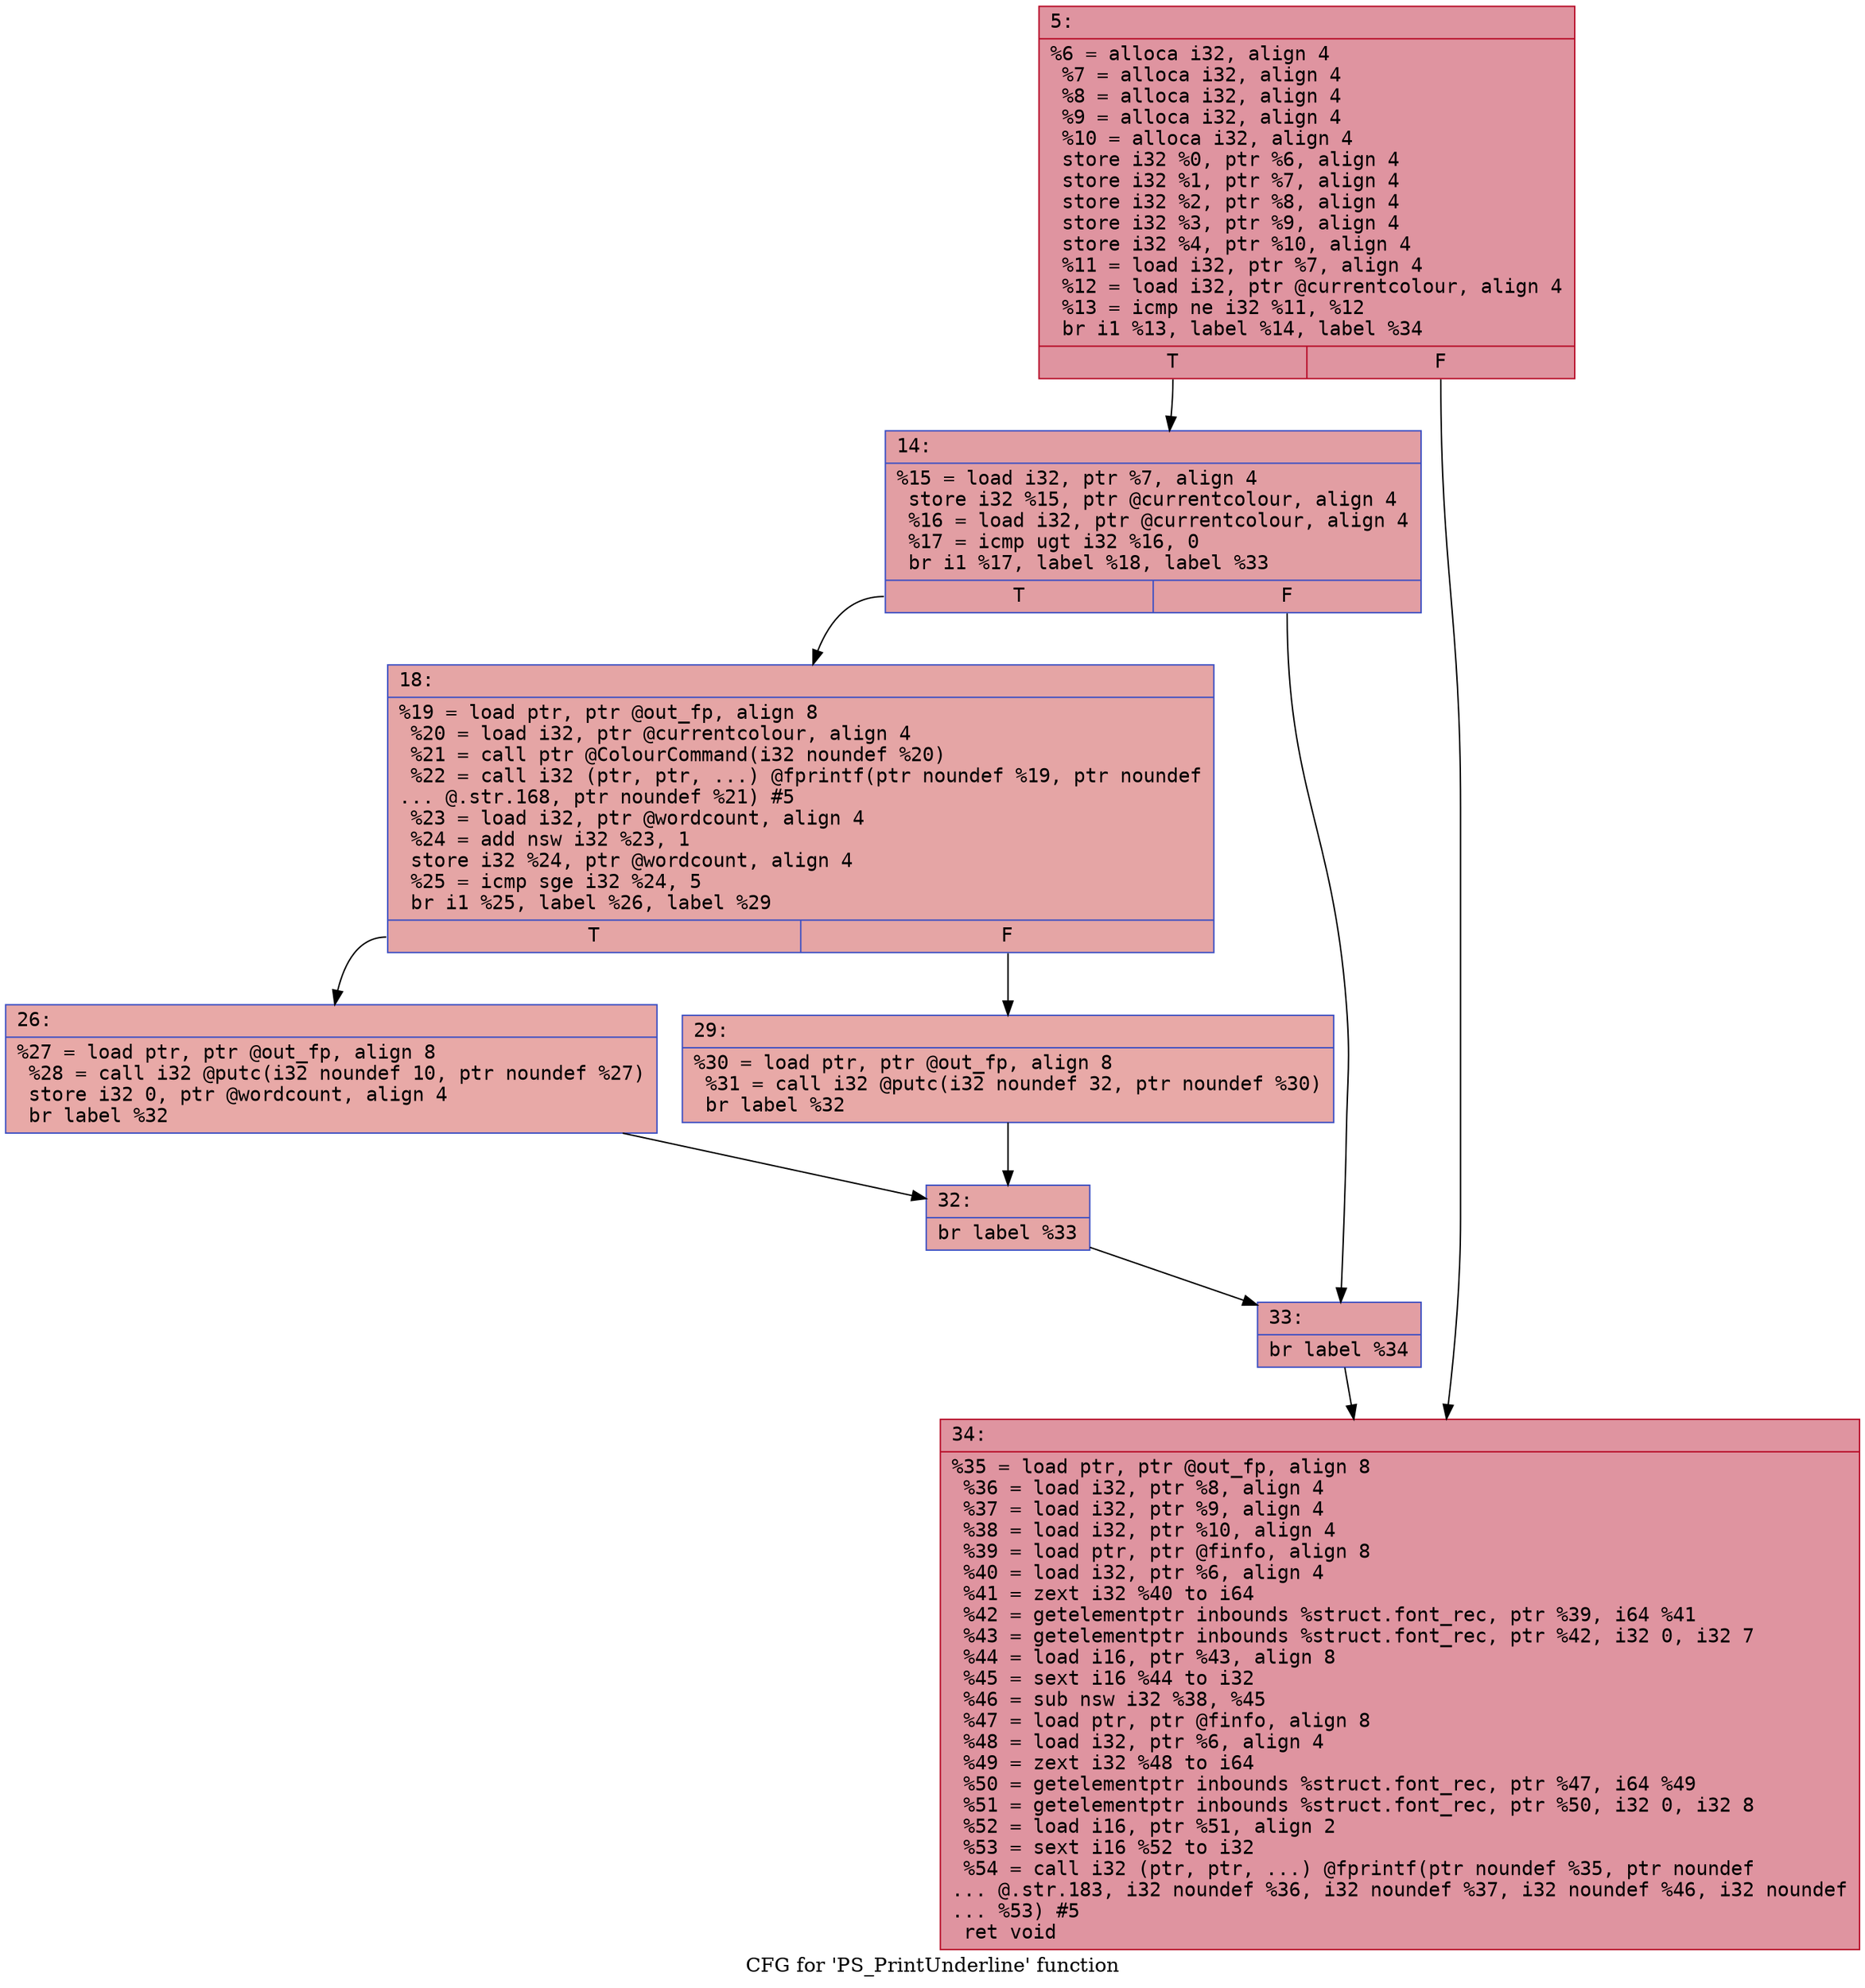 digraph "CFG for 'PS_PrintUnderline' function" {
	label="CFG for 'PS_PrintUnderline' function";

	Node0x60000218a350 [shape=record,color="#b70d28ff", style=filled, fillcolor="#b70d2870" fontname="Courier",label="{5:\l|  %6 = alloca i32, align 4\l  %7 = alloca i32, align 4\l  %8 = alloca i32, align 4\l  %9 = alloca i32, align 4\l  %10 = alloca i32, align 4\l  store i32 %0, ptr %6, align 4\l  store i32 %1, ptr %7, align 4\l  store i32 %2, ptr %8, align 4\l  store i32 %3, ptr %9, align 4\l  store i32 %4, ptr %10, align 4\l  %11 = load i32, ptr %7, align 4\l  %12 = load i32, ptr @currentcolour, align 4\l  %13 = icmp ne i32 %11, %12\l  br i1 %13, label %14, label %34\l|{<s0>T|<s1>F}}"];
	Node0x60000218a350:s0 -> Node0x60000218a3a0[tooltip="5 -> 14\nProbability 50.00%" ];
	Node0x60000218a350:s1 -> Node0x60000218a580[tooltip="5 -> 34\nProbability 50.00%" ];
	Node0x60000218a3a0 [shape=record,color="#3d50c3ff", style=filled, fillcolor="#be242e70" fontname="Courier",label="{14:\l|  %15 = load i32, ptr %7, align 4\l  store i32 %15, ptr @currentcolour, align 4\l  %16 = load i32, ptr @currentcolour, align 4\l  %17 = icmp ugt i32 %16, 0\l  br i1 %17, label %18, label %33\l|{<s0>T|<s1>F}}"];
	Node0x60000218a3a0:s0 -> Node0x60000218a3f0[tooltip="14 -> 18\nProbability 50.00%" ];
	Node0x60000218a3a0:s1 -> Node0x60000218a530[tooltip="14 -> 33\nProbability 50.00%" ];
	Node0x60000218a3f0 [shape=record,color="#3d50c3ff", style=filled, fillcolor="#c5333470" fontname="Courier",label="{18:\l|  %19 = load ptr, ptr @out_fp, align 8\l  %20 = load i32, ptr @currentcolour, align 4\l  %21 = call ptr @ColourCommand(i32 noundef %20)\l  %22 = call i32 (ptr, ptr, ...) @fprintf(ptr noundef %19, ptr noundef\l... @.str.168, ptr noundef %21) #5\l  %23 = load i32, ptr @wordcount, align 4\l  %24 = add nsw i32 %23, 1\l  store i32 %24, ptr @wordcount, align 4\l  %25 = icmp sge i32 %24, 5\l  br i1 %25, label %26, label %29\l|{<s0>T|<s1>F}}"];
	Node0x60000218a3f0:s0 -> Node0x60000218a440[tooltip="18 -> 26\nProbability 50.00%" ];
	Node0x60000218a3f0:s1 -> Node0x60000218a490[tooltip="18 -> 29\nProbability 50.00%" ];
	Node0x60000218a440 [shape=record,color="#3d50c3ff", style=filled, fillcolor="#ca3b3770" fontname="Courier",label="{26:\l|  %27 = load ptr, ptr @out_fp, align 8\l  %28 = call i32 @putc(i32 noundef 10, ptr noundef %27)\l  store i32 0, ptr @wordcount, align 4\l  br label %32\l}"];
	Node0x60000218a440 -> Node0x60000218a4e0[tooltip="26 -> 32\nProbability 100.00%" ];
	Node0x60000218a490 [shape=record,color="#3d50c3ff", style=filled, fillcolor="#ca3b3770" fontname="Courier",label="{29:\l|  %30 = load ptr, ptr @out_fp, align 8\l  %31 = call i32 @putc(i32 noundef 32, ptr noundef %30)\l  br label %32\l}"];
	Node0x60000218a490 -> Node0x60000218a4e0[tooltip="29 -> 32\nProbability 100.00%" ];
	Node0x60000218a4e0 [shape=record,color="#3d50c3ff", style=filled, fillcolor="#c5333470" fontname="Courier",label="{32:\l|  br label %33\l}"];
	Node0x60000218a4e0 -> Node0x60000218a530[tooltip="32 -> 33\nProbability 100.00%" ];
	Node0x60000218a530 [shape=record,color="#3d50c3ff", style=filled, fillcolor="#be242e70" fontname="Courier",label="{33:\l|  br label %34\l}"];
	Node0x60000218a530 -> Node0x60000218a580[tooltip="33 -> 34\nProbability 100.00%" ];
	Node0x60000218a580 [shape=record,color="#b70d28ff", style=filled, fillcolor="#b70d2870" fontname="Courier",label="{34:\l|  %35 = load ptr, ptr @out_fp, align 8\l  %36 = load i32, ptr %8, align 4\l  %37 = load i32, ptr %9, align 4\l  %38 = load i32, ptr %10, align 4\l  %39 = load ptr, ptr @finfo, align 8\l  %40 = load i32, ptr %6, align 4\l  %41 = zext i32 %40 to i64\l  %42 = getelementptr inbounds %struct.font_rec, ptr %39, i64 %41\l  %43 = getelementptr inbounds %struct.font_rec, ptr %42, i32 0, i32 7\l  %44 = load i16, ptr %43, align 8\l  %45 = sext i16 %44 to i32\l  %46 = sub nsw i32 %38, %45\l  %47 = load ptr, ptr @finfo, align 8\l  %48 = load i32, ptr %6, align 4\l  %49 = zext i32 %48 to i64\l  %50 = getelementptr inbounds %struct.font_rec, ptr %47, i64 %49\l  %51 = getelementptr inbounds %struct.font_rec, ptr %50, i32 0, i32 8\l  %52 = load i16, ptr %51, align 2\l  %53 = sext i16 %52 to i32\l  %54 = call i32 (ptr, ptr, ...) @fprintf(ptr noundef %35, ptr noundef\l... @.str.183, i32 noundef %36, i32 noundef %37, i32 noundef %46, i32 noundef\l... %53) #5\l  ret void\l}"];
}

